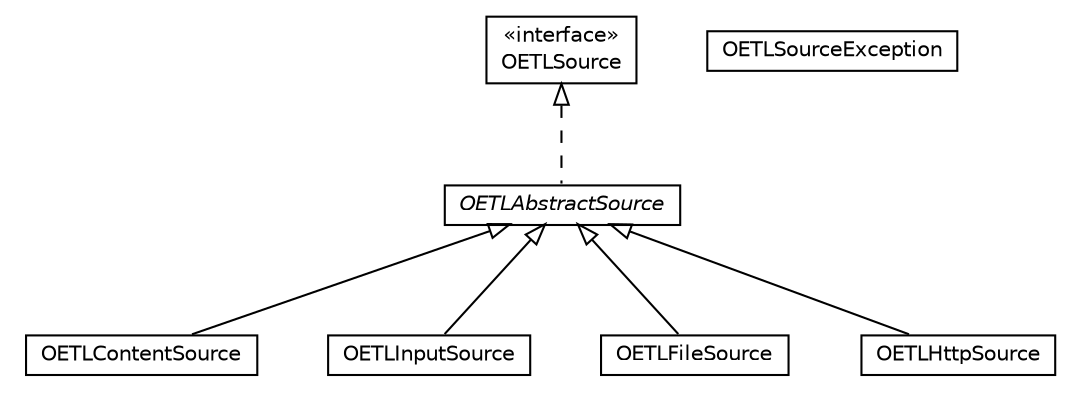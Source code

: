 #!/usr/local/bin/dot
#
# Class diagram 
# Generated by UMLGraph version R5_6-24-gf6e263 (http://www.umlgraph.org/)
#

digraph G {
	edge [fontname="Helvetica",fontsize=10,labelfontname="Helvetica",labelfontsize=10];
	node [fontname="Helvetica",fontsize=10,shape=plaintext];
	nodesep=0.25;
	ranksep=0.5;
	// com.orientechnologies.orient.etl.source.OETLContentSource
	c749530 [label=<<table title="com.orientechnologies.orient.etl.source.OETLContentSource" border="0" cellborder="1" cellspacing="0" cellpadding="2" port="p" href="./OETLContentSource.html">
		<tr><td><table border="0" cellspacing="0" cellpadding="1">
<tr><td align="center" balign="center"> OETLContentSource </td></tr>
		</table></td></tr>
		</table>>, URL="./OETLContentSource.html", fontname="Helvetica", fontcolor="black", fontsize=10.0];
	// com.orientechnologies.orient.etl.source.OETLSourceException
	c749531 [label=<<table title="com.orientechnologies.orient.etl.source.OETLSourceException" border="0" cellborder="1" cellspacing="0" cellpadding="2" port="p" href="./OETLSourceException.html">
		<tr><td><table border="0" cellspacing="0" cellpadding="1">
<tr><td align="center" balign="center"> OETLSourceException </td></tr>
		</table></td></tr>
		</table>>, URL="./OETLSourceException.html", fontname="Helvetica", fontcolor="black", fontsize=10.0];
	// com.orientechnologies.orient.etl.source.OETLInputSource
	c749532 [label=<<table title="com.orientechnologies.orient.etl.source.OETLInputSource" border="0" cellborder="1" cellspacing="0" cellpadding="2" port="p" href="./OETLInputSource.html">
		<tr><td><table border="0" cellspacing="0" cellpadding="1">
<tr><td align="center" balign="center"> OETLInputSource </td></tr>
		</table></td></tr>
		</table>>, URL="./OETLInputSource.html", fontname="Helvetica", fontcolor="black", fontsize=10.0];
	// com.orientechnologies.orient.etl.source.OETLFileSource
	c749533 [label=<<table title="com.orientechnologies.orient.etl.source.OETLFileSource" border="0" cellborder="1" cellspacing="0" cellpadding="2" port="p" href="./OETLFileSource.html">
		<tr><td><table border="0" cellspacing="0" cellpadding="1">
<tr><td align="center" balign="center"> OETLFileSource </td></tr>
		</table></td></tr>
		</table>>, URL="./OETLFileSource.html", fontname="Helvetica", fontcolor="black", fontsize=10.0];
	// com.orientechnologies.orient.etl.source.OETLSource
	c749534 [label=<<table title="com.orientechnologies.orient.etl.source.OETLSource" border="0" cellborder="1" cellspacing="0" cellpadding="2" port="p" href="./OETLSource.html">
		<tr><td><table border="0" cellspacing="0" cellpadding="1">
<tr><td align="center" balign="center"> &#171;interface&#187; </td></tr>
<tr><td align="center" balign="center"> OETLSource </td></tr>
		</table></td></tr>
		</table>>, URL="./OETLSource.html", fontname="Helvetica", fontcolor="black", fontsize=10.0];
	// com.orientechnologies.orient.etl.source.OETLAbstractSource
	c749535 [label=<<table title="com.orientechnologies.orient.etl.source.OETLAbstractSource" border="0" cellborder="1" cellspacing="0" cellpadding="2" port="p" href="./OETLAbstractSource.html">
		<tr><td><table border="0" cellspacing="0" cellpadding="1">
<tr><td align="center" balign="center"><font face="Helvetica-Oblique"> OETLAbstractSource </font></td></tr>
		</table></td></tr>
		</table>>, URL="./OETLAbstractSource.html", fontname="Helvetica", fontcolor="black", fontsize=10.0];
	// com.orientechnologies.orient.etl.source.OETLHttpSource
	c749536 [label=<<table title="com.orientechnologies.orient.etl.source.OETLHttpSource" border="0" cellborder="1" cellspacing="0" cellpadding="2" port="p" href="./OETLHttpSource.html">
		<tr><td><table border="0" cellspacing="0" cellpadding="1">
<tr><td align="center" balign="center"> OETLHttpSource </td></tr>
		</table></td></tr>
		</table>>, URL="./OETLHttpSource.html", fontname="Helvetica", fontcolor="black", fontsize=10.0];
	//com.orientechnologies.orient.etl.source.OETLContentSource extends com.orientechnologies.orient.etl.source.OETLAbstractSource
	c749535:p -> c749530:p [dir=back,arrowtail=empty];
	//com.orientechnologies.orient.etl.source.OETLInputSource extends com.orientechnologies.orient.etl.source.OETLAbstractSource
	c749535:p -> c749532:p [dir=back,arrowtail=empty];
	//com.orientechnologies.orient.etl.source.OETLFileSource extends com.orientechnologies.orient.etl.source.OETLAbstractSource
	c749535:p -> c749533:p [dir=back,arrowtail=empty];
	//com.orientechnologies.orient.etl.source.OETLAbstractSource implements com.orientechnologies.orient.etl.source.OETLSource
	c749534:p -> c749535:p [dir=back,arrowtail=empty,style=dashed];
	//com.orientechnologies.orient.etl.source.OETLHttpSource extends com.orientechnologies.orient.etl.source.OETLAbstractSource
	c749535:p -> c749536:p [dir=back,arrowtail=empty];
}

